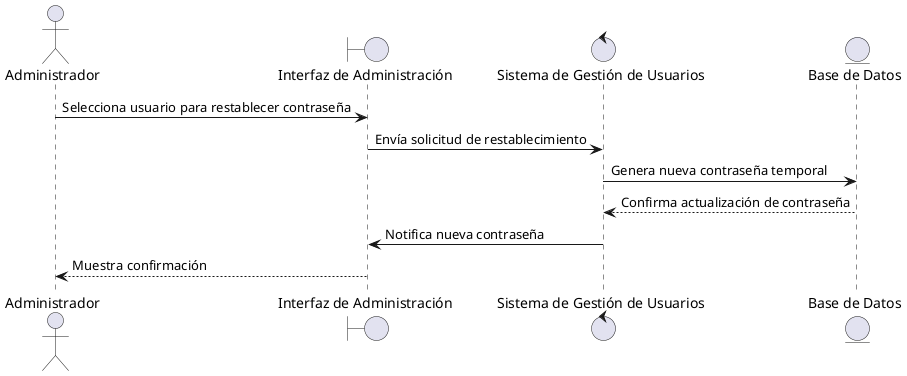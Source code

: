 @startuml
actor Administrador
boundary "Interfaz de Administración" as UI
control "Sistema de Gestión de Usuarios" as SGU
entity "Base de Datos" as DB

Administrador -> UI : Selecciona usuario para restablecer contraseña
UI -> SGU : Envía solicitud de restablecimiento
SGU -> DB : Genera nueva contraseña temporal
DB --> SGU : Confirma actualización de contraseña
SGU -> UI : Notifica nueva contraseña
UI --> Administrador : Muestra confirmación
@enduml
